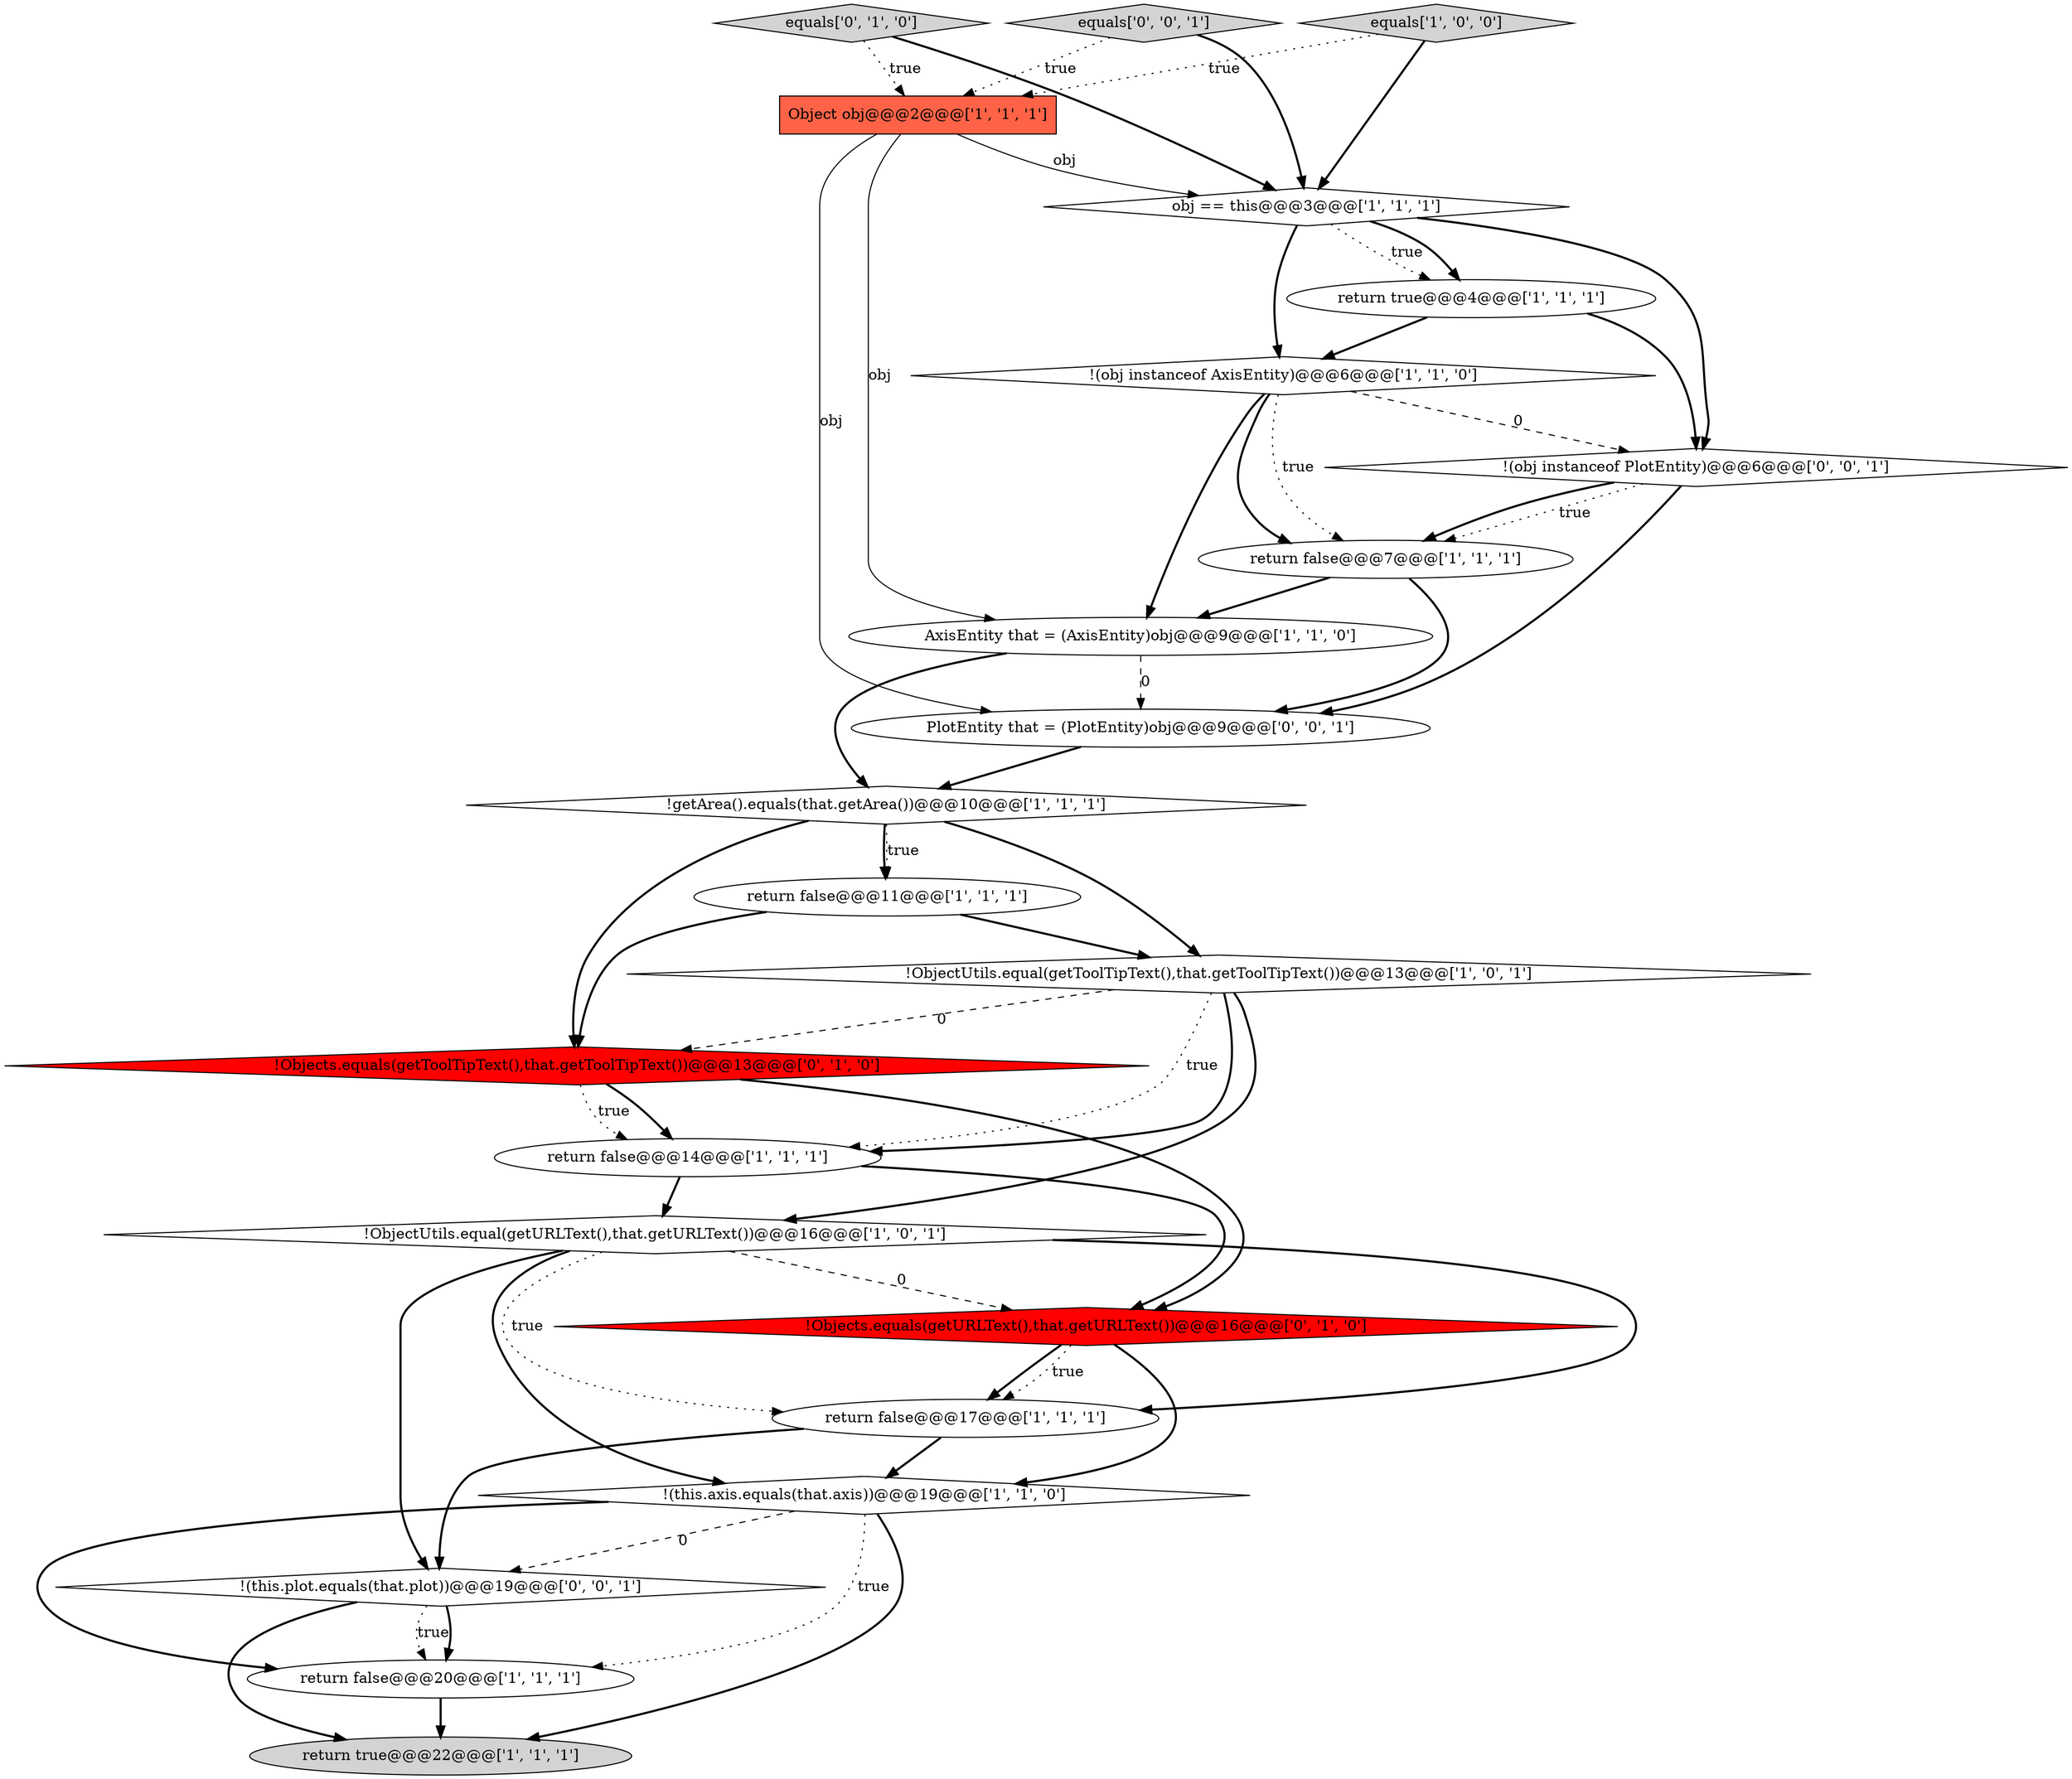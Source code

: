 digraph {
4 [style = filled, label = "return true@@@22@@@['1', '1', '1']", fillcolor = lightgray, shape = ellipse image = "AAA0AAABBB1BBB"];
19 [style = filled, label = "PlotEntity that = (PlotEntity)obj@@@9@@@['0', '0', '1']", fillcolor = white, shape = ellipse image = "AAA0AAABBB3BBB"];
1 [style = filled, label = "AxisEntity that = (AxisEntity)obj@@@9@@@['1', '1', '0']", fillcolor = white, shape = ellipse image = "AAA0AAABBB1BBB"];
16 [style = filled, label = "equals['0', '1', '0']", fillcolor = lightgray, shape = diamond image = "AAA0AAABBB2BBB"];
10 [style = filled, label = "return false@@@11@@@['1', '1', '1']", fillcolor = white, shape = ellipse image = "AAA0AAABBB1BBB"];
12 [style = filled, label = "!(this.axis.equals(that.axis))@@@19@@@['1', '1', '0']", fillcolor = white, shape = diamond image = "AAA0AAABBB1BBB"];
15 [style = filled, label = "return false@@@14@@@['1', '1', '1']", fillcolor = white, shape = ellipse image = "AAA0AAABBB1BBB"];
3 [style = filled, label = "obj == this@@@3@@@['1', '1', '1']", fillcolor = white, shape = diamond image = "AAA0AAABBB1BBB"];
6 [style = filled, label = "return false@@@20@@@['1', '1', '1']", fillcolor = white, shape = ellipse image = "AAA0AAABBB1BBB"];
21 [style = filled, label = "!(obj instanceof PlotEntity)@@@6@@@['0', '0', '1']", fillcolor = white, shape = diamond image = "AAA0AAABBB3BBB"];
5 [style = filled, label = "return false@@@17@@@['1', '1', '1']", fillcolor = white, shape = ellipse image = "AAA0AAABBB1BBB"];
7 [style = filled, label = "return false@@@7@@@['1', '1', '1']", fillcolor = white, shape = ellipse image = "AAA0AAABBB1BBB"];
18 [style = filled, label = "!Objects.equals(getToolTipText(),that.getToolTipText())@@@13@@@['0', '1', '0']", fillcolor = red, shape = diamond image = "AAA1AAABBB2BBB"];
14 [style = filled, label = "Object obj@@@2@@@['1', '1', '1']", fillcolor = tomato, shape = box image = "AAA0AAABBB1BBB"];
2 [style = filled, label = "!ObjectUtils.equal(getURLText(),that.getURLText())@@@16@@@['1', '0', '1']", fillcolor = white, shape = diamond image = "AAA0AAABBB1BBB"];
0 [style = filled, label = "equals['1', '0', '0']", fillcolor = lightgray, shape = diamond image = "AAA0AAABBB1BBB"];
11 [style = filled, label = "return true@@@4@@@['1', '1', '1']", fillcolor = white, shape = ellipse image = "AAA0AAABBB1BBB"];
9 [style = filled, label = "!(obj instanceof AxisEntity)@@@6@@@['1', '1', '0']", fillcolor = white, shape = diamond image = "AAA0AAABBB1BBB"];
22 [style = filled, label = "!(this.plot.equals(that.plot))@@@19@@@['0', '0', '1']", fillcolor = white, shape = diamond image = "AAA0AAABBB3BBB"];
17 [style = filled, label = "!Objects.equals(getURLText(),that.getURLText())@@@16@@@['0', '1', '0']", fillcolor = red, shape = diamond image = "AAA1AAABBB2BBB"];
20 [style = filled, label = "equals['0', '0', '1']", fillcolor = lightgray, shape = diamond image = "AAA0AAABBB3BBB"];
8 [style = filled, label = "!ObjectUtils.equal(getToolTipText(),that.getToolTipText())@@@13@@@['1', '0', '1']", fillcolor = white, shape = diamond image = "AAA0AAABBB1BBB"];
13 [style = filled, label = "!getArea().equals(that.getArea())@@@10@@@['1', '1', '1']", fillcolor = white, shape = diamond image = "AAA0AAABBB1BBB"];
3->11 [style = dotted, label="true"];
13->10 [style = bold, label=""];
0->3 [style = bold, label=""];
10->18 [style = bold, label=""];
16->3 [style = bold, label=""];
17->5 [style = bold, label=""];
15->2 [style = bold, label=""];
7->1 [style = bold, label=""];
8->15 [style = bold, label=""];
21->19 [style = bold, label=""];
11->21 [style = bold, label=""];
1->19 [style = dashed, label="0"];
18->15 [style = bold, label=""];
18->15 [style = dotted, label="true"];
20->14 [style = dotted, label="true"];
3->11 [style = bold, label=""];
18->17 [style = bold, label=""];
8->15 [style = dotted, label="true"];
20->3 [style = bold, label=""];
9->7 [style = bold, label=""];
13->10 [style = dotted, label="true"];
22->6 [style = dotted, label="true"];
11->9 [style = bold, label=""];
12->6 [style = bold, label=""];
1->13 [style = bold, label=""];
2->17 [style = dashed, label="0"];
2->12 [style = bold, label=""];
22->4 [style = bold, label=""];
3->9 [style = bold, label=""];
6->4 [style = bold, label=""];
15->17 [style = bold, label=""];
17->12 [style = bold, label=""];
19->13 [style = bold, label=""];
14->19 [style = solid, label="obj"];
10->8 [style = bold, label=""];
8->2 [style = bold, label=""];
12->6 [style = dotted, label="true"];
5->12 [style = bold, label=""];
14->3 [style = solid, label="obj"];
12->4 [style = bold, label=""];
9->21 [style = dashed, label="0"];
21->7 [style = dotted, label="true"];
16->14 [style = dotted, label="true"];
12->22 [style = dashed, label="0"];
14->1 [style = solid, label="obj"];
21->7 [style = bold, label=""];
3->21 [style = bold, label=""];
0->14 [style = dotted, label="true"];
22->6 [style = bold, label=""];
8->18 [style = dashed, label="0"];
9->7 [style = dotted, label="true"];
2->5 [style = dotted, label="true"];
9->1 [style = bold, label=""];
13->8 [style = bold, label=""];
2->22 [style = bold, label=""];
5->22 [style = bold, label=""];
7->19 [style = bold, label=""];
13->18 [style = bold, label=""];
2->5 [style = bold, label=""];
17->5 [style = dotted, label="true"];
}
